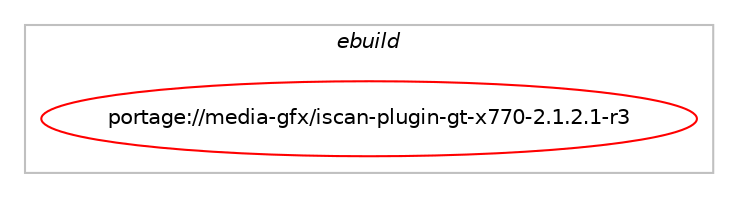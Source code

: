 digraph prolog {

# *************
# Graph options
# *************

newrank=true;
concentrate=true;
compound=true;
graph [rankdir=LR,fontname=Helvetica,fontsize=10,ranksep=1.5];#, ranksep=2.5, nodesep=0.2];
edge  [arrowhead=vee];
node  [fontname=Helvetica,fontsize=10];

# **********
# The ebuild
# **********

subgraph cluster_leftcol {
color=gray;
label=<<i>ebuild</i>>;
id [label="portage://media-gfx/iscan-plugin-gt-x770-2.1.2.1-r3", color=red, width=4, href="../media-gfx/iscan-plugin-gt-x770-2.1.2.1-r3.svg"];
}

# ****************
# The dependencies
# ****************

subgraph cluster_midcol {
color=gray;
label=<<i>dependencies</i>>;
subgraph cluster_compile {
fillcolor="#eeeeee";
style=filled;
label=<<i>compile</i>>;
# *** BEGIN UNKNOWN DEPENDENCY TYPE (TODO) ***
# id -> equal(package_dependency(portage://media-gfx/iscan-plugin-gt-x770-2.1.2.1-r3,install,no,media-gfx,iscan,greaterequal,[2.21.0,,,2.21.0],[],[]))
# *** END UNKNOWN DEPENDENCY TYPE (TODO) ***

# *** BEGIN UNKNOWN DEPENDENCY TYPE (TODO) ***
# id -> equal(package_dependency(portage://media-gfx/iscan-plugin-gt-x770-2.1.2.1-r3,install,strong,media-gfx,iscan-plugin-gt-x770,smaller,[2.1.2.1,,-r2,2.1.2.1-r2],[],[]))
# *** END UNKNOWN DEPENDENCY TYPE (TODO) ***

}
subgraph cluster_compileandrun {
fillcolor="#eeeeee";
style=filled;
label=<<i>compile and run</i>>;
}
subgraph cluster_run {
fillcolor="#eeeeee";
style=filled;
label=<<i>run</i>>;
# *** BEGIN UNKNOWN DEPENDENCY TYPE (TODO) ***
# id -> equal(package_dependency(portage://media-gfx/iscan-plugin-gt-x770-2.1.2.1-r3,run,no,media-gfx,iscan,greaterequal,[2.21.0,,,2.21.0],[],[]))
# *** END UNKNOWN DEPENDENCY TYPE (TODO) ***

# *** BEGIN UNKNOWN DEPENDENCY TYPE (TODO) ***
# id -> equal(package_dependency(portage://media-gfx/iscan-plugin-gt-x770-2.1.2.1-r3,run,strong,media-gfx,iscan-plugin-gt-x770,smaller,[2.1.2.1,,-r2,2.1.2.1-r2],[],[]))
# *** END UNKNOWN DEPENDENCY TYPE (TODO) ***

}
}

# **************
# The candidates
# **************

subgraph cluster_choices {
rank=same;
color=gray;
label=<<i>candidates</i>>;

}

}
